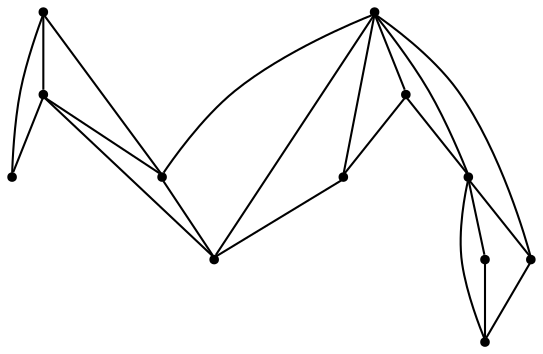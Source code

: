 graph {
  node [shape=point,comment="{\"directed\":false,\"doi\":\"10.1007/978-3-030-92931-2_12\",\"figure\":\"10 (1)\"}"]

  v0 [pos="487.543280057804,1001.3369880038347"]
  v1 [pos="429.4465488775446,1233.71699506078"]
  v2 [pos="396.2120623677354,1092.479566423931"]
  v3 [pos="409.1433076081545,1185.6973910101922"]
  v4 [pos="180.79025723772327,1027.2073643281228"]
  v5 [pos="448.8913147138042,1117.4999031983573"]
  v6 [pos="399.33756027442274,1049.9648714031637"]
  v7 [pos="436.8477001960301,1072.9015684431592"]
  v8 [pos="445.27822082020936,1025.4363214239672"]
  v9 [pos="332.4352321881931,1114.6369333679431"]
  v10 [pos="427.87543804727363,1113.8868535856143"]
  v11 [pos="282.48144301307417,1057.5493505585587"]

  v0 -- v1 [id="-1",pos="487.543280057804,1001.3369880038347 429.4465488775446,1233.71699506078 429.4465488775446,1233.71699506078 429.4465488775446,1233.71699506078"]
  v4 -- v0 [id="-3",pos="180.79025723772327,1027.2073643281228 487.543280057804,1001.3369880038347 487.543280057804,1001.3369880038347 487.543280057804,1001.3369880038347"]
  v4 -- v8 [id="-6",pos="180.79025723772327,1027.2073643281228 445.27822082020936,1025.4363214239672 445.27822082020936,1025.4363214239672 445.27822082020936,1025.4363214239672"]
  v4 -- v6 [id="-12",pos="180.79025723772327,1027.2073643281228 399.33756027442274,1049.9648714031637 399.33756027442274,1049.9648714031637 399.33756027442274,1049.9648714031637"]
  v4 -- v1 [id="-13",pos="180.79025723772327,1027.2073643281228 429.4465488775446,1233.71699506078 429.4465488775446,1233.71699506078 429.4465488775446,1233.71699506078"]
  v4 -- v11 [id="-14",pos="180.79025723772327,1027.2073643281228 282.48144301307417,1057.5493505585587 282.48144301307417,1057.5493505585587 282.48144301307417,1057.5493505585587"]
  v4 -- v9 [id="-15",pos="180.79025723772327,1027.2073643281228 332.4352321881931,1114.6369333679431 332.4352321881931,1114.6369333679431 332.4352321881931,1114.6369333679431"]
  v11 -- v6 [id="-18",pos="282.48144301307417,1057.5493505585587 399.33756027442274,1049.9648714031637 399.33756027442274,1049.9648714031637 399.33756027442274,1049.9648714031637"]
  v11 -- v9 [id="-22",pos="282.48144301307417,1057.5493505585587 332.4352321881931,1114.6369333679431 332.4352321881931,1114.6369333679431 332.4352321881931,1114.6369333679431"]
  v9 -- v1 [id="-29",pos="332.4352321881931,1114.6369333679431 429.4465488775446,1233.71699506078 429.4465488775446,1233.71699506078 429.4465488775446,1233.71699506078"]
  v2 -- v0 [id="-33",pos="396.2120623677354,1092.479566423931 487.543280057804,1001.3369880038347 487.543280057804,1001.3369880038347 487.543280057804,1001.3369880038347"]
  v2 -- v10 [id="-35",pos="396.2120623677354,1092.479566423931 427.87543804727363,1113.8868535856143 427.87543804727363,1113.8868535856143 427.87543804727363,1113.8868535856143"]
  v2 -- v3 [id="-38",pos="396.2120623677354,1092.479566423931 409.1433076081545,1185.6973910101922 409.1433076081545,1185.6973910101922 409.1433076081545,1185.6973910101922"]
  v6 -- v8 [id="-40",pos="399.33756027442274,1049.9648714031637 445.27822082020936,1025.4363214239672 445.27822082020936,1025.4363214239672 445.27822082020936,1025.4363214239672"]
  v6 -- v7 [id="-43",pos="399.33756027442274,1049.9648714031637 436.8477001960301,1072.9015684431592 436.8477001960301,1072.9015684431592 436.8477001960301,1072.9015684431592"]
  v6 -- v5 [id="-44",pos="399.33756027442274,1049.9648714031637 448.8913147138042,1117.4999031983573 448.8913147138042,1117.4999031983573 448.8913147138042,1117.4999031983573"]
  v3 -- v10 [id="-48",pos="409.1433076081545,1185.6973910101922 427.87543804727363,1113.8868535856143 427.87543804727363,1113.8868535856143 427.87543804727363,1113.8868535856143"]
  v3 -- v0 [id="-49",pos="409.1433076081545,1185.6973910101922 487.543280057804,1001.3369880038347 487.543280057804,1001.3369880038347 487.543280057804,1001.3369880038347"]
  v3 -- v1 [id="-51",pos="409.1433076081545,1185.6973910101922 429.4465488775446,1233.71699506078 429.4465488775446,1233.71699506078 429.4465488775446,1233.71699506078"]
  v7 -- v5 [id="-66",pos="436.8477001960301,1072.9015684431592 448.8913147138042,1117.4999031983573 448.8913147138042,1117.4999031983573 448.8913147138042,1117.4999031983573"]
  v8 -- v5 [id="-73",pos="445.27822082020936,1025.4363214239672 448.8913147138042,1117.4999031983573 448.8913147138042,1117.4999031983573 448.8913147138042,1117.4999031983573"]
}